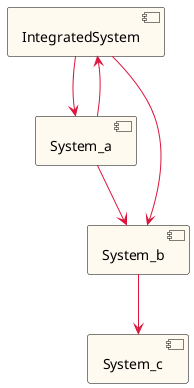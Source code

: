 ''''''''''''''''''''''''''''''''''''''''''
''                                      ''
''  AUTOGENERATED CODE -- DO NOT EDIT!  ''
''                                      ''
''''''''''''''''''''''''''''''''''''''''''

@startuml
hide stereotype
scale max 16384 height
skinparam component {
  BackgroundColor FloralWhite
  BorderColor Black
  ArrowColor Crimson
  ArrowColor<<indirect>> silver
}
[IntegratedSystem] as _0 <<highlight>>
[System_a] as _1 <<highlight>>
_0 --> _1
[System_b] as _2 <<highlight>>
_0 --> _2
_1 --> _2
_1 --> _0
[System_c] as _3 <<highlight>>
_2 --> _3
@enduml